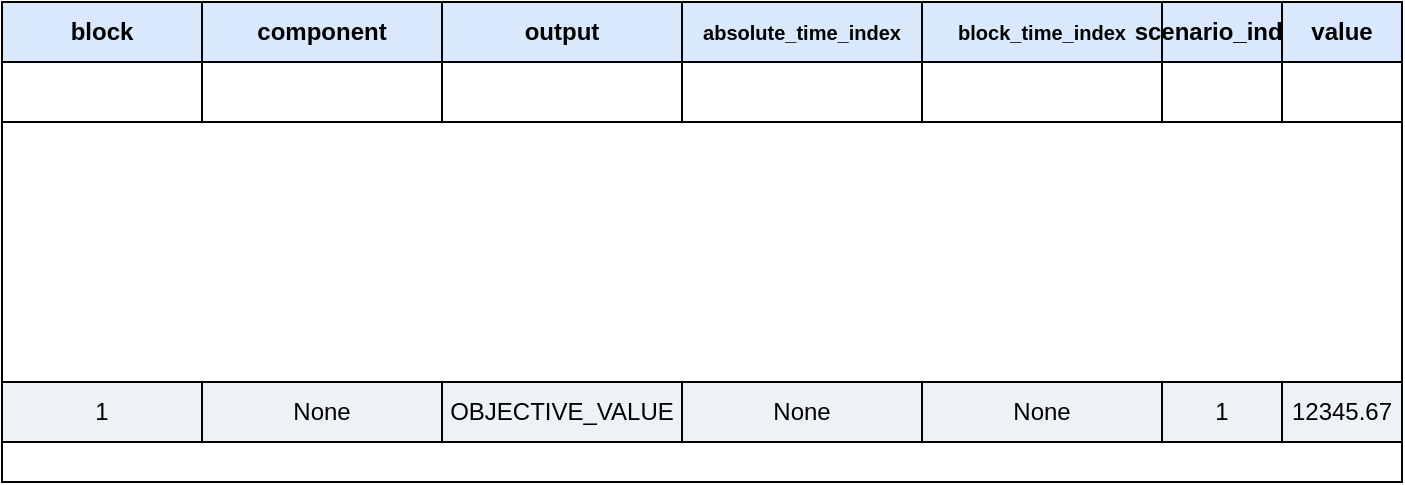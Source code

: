 <mxfile>
  <diagram name="SIMULATION_TABLE CSV Format" id="simulation_table_csv">
    <mxGraphModel dx="800" dy="480" grid="1" gridSize="10" guides="1" tooltips="1" connect="0" arrows="0" fold="0" page="0" math="0" shadow="0">
      <root>
        <mxCell id="0"/>
        <mxCell id="1" parent="0"/>

        <!-- Table container -->
        <mxCell id="2" value="" style="rounded=0;whiteSpace=wrap;html=1;strokeColor=#000000;strokeWidth=1;fillColor=#ffffff;" vertex="1" parent="1">
          <mxGeometry x="50" y="50" width="700" height="240" as="geometry"/>
        </mxCell>

        <!-- Header row -->
        <mxCell id="3" value="block" style="rounded=0;whiteSpace=wrap;html=1;strokeColor=#000000;strokeWidth=1;fillColor=#dae8fc;fontStyle=1;align=center;verticalAlign=middle;" vertex="1" parent="2">
          <mxGeometry x="0" y="0" width="100" height="30" as="geometry"/>
        </mxCell>
        <mxCell id="4" value="component" style="rounded=0;whiteSpace=wrap;html=1;strokeColor=#000000;strokeWidth=1;fillColor=#dae8fc;fontStyle=1;align=center;verticalAlign=middle;" vertex="1" parent="2">
          <mxGeometry x="100" y="0" width="120" height="30" as="geometry"/>
        </mxCell>
        <mxCell id="5" value="output" style="rounded=0;whiteSpace=wrap;html=1;strokeColor=#000000;strokeWidth=1;fillColor=#dae8fc;fontStyle=1;align=center;verticalAlign=middle;" vertex="1" parent="2">
          <mxGeometry x="220" y="0" width="120" height="30" as="geometry"/>
        </mxCell>
        <mxCell id="6" value="absolute_time_index" style="rounded=0;whiteSpace=wrap;html=1;strokeColor=#000000;strokeWidth=1;fillColor=#dae8fc;fontStyle=1;align=center;verticalAlign=middle;fontSize=10;" vertex="1" parent="2">
          <mxGeometry x="340" y="0" width="120" height="30" as="geometry"/>
        </mxCell>
        <mxCell id="7" value="block_time_index" style="rounded=0;whiteSpace=wrap;html=1;strokeColor=#000000;strokeWidth=1;fillColor=#dae8fc;fontStyle=1;align=center;verticalAlign=middle;fontSize=10;" vertex="1" parent="2">
          <mxGeometry x="460" y="0" width="120" height="30" as="geometry"/>
        </mxCell>
        <mxCell id="8" value="scenario_index" style="rounded=0;whiteSpace=wrap;html=1;strokeColor=#000000;strokeWidth=1;fillColor=#dae8fc;fontStyle=1;align=center;verticalAlign=middle;" vertex="1" parent="2">
          <mxGeometry x="580" y="0" width="60" height="30" as="geometry"/>
        </mxCell>
        <mxCell id="9" value="value" style="rounded=0;whiteSpace=wrap;html=1;strokeColor=#000000;strokeWidth=1;fillColor=#dae8fc;fontStyle=1;align=center;verticalAlign=middle;" vertex="1" parent="2">
          <mxGeometry x="640" y="0" width="60" height="30" as="geometry"/>
        </mxCell>

        <!-- Empty data row -->
        <mxCell id="10" value="" style="rounded=0;whiteSpace=wrap;html=1;strokeColor=#000000;strokeWidth=1;fillColor=#ffffff;" vertex="1" parent="2">
          <mxGeometry x="0" y="30" width="100" height="30" as="geometry"/>
        </mxCell>
        <mxCell id="11" value="" style="rounded=0;whiteSpace=wrap;html=1;strokeColor=#000000;strokeWidth=1;fillColor=#ffffff;" vertex="1" parent="2">
          <mxGeometry x="100" y="30" width="120" height="30" as="geometry"/>
        </mxCell>
        <mxCell id="12" value="" style="rounded=0;whiteSpace=wrap;html=1;strokeColor=#000000;strokeWidth=1;fillColor=#ffffff;" vertex="1" parent="2">
          <mxGeometry x="220" y="30" width="120" height="30" as="geometry"/>
        </mxCell>
        <mxCell id="13" value="" style="rounded=0;whiteSpace=wrap;html=1;strokeColor=#000000;strokeWidth=1;fillColor=#ffffff;" vertex="1" parent="2">
          <mxGeometry x="340" y="30" width="120" height="30" as="geometry"/>
        </mxCell>
        <mxCell id="14" value="" style="rounded=0;whiteSpace=wrap;html=1;strokeColor=#000000;strokeWidth=1;fillColor=#ffffff;" vertex="1" parent="2">
          <mxGeometry x="460" y="30" width="120" height="30" as="geometry"/>
        </mxCell>
        <mxCell id="15" value="" style="rounded=0;whiteSpace=wrap;html=1;strokeColor=#000000;strokeWidth=1;fillColor=#ffffff;" vertex="1" parent="2">
          <mxGeometry x="580" y="30" width="60" height="30" as="geometry"/>
        </mxCell>
        <mxCell id="16" value="" style="rounded=0;whiteSpace=wrap;html=1;strokeColor=#000000;strokeWidth=1;fillColor=#ffffff;" vertex="1" parent="2">
          <mxGeometry x="640" y="30" width="60" height="30" as="geometry"/>
        </mxCell>

        <!-- Objective row example -->
        <mxCell id="17" value="1" style="rounded=0;whiteSpace=wrap;html=1;strokeColor=#000000;strokeWidth=1;fillColor=#eef2f7;align=center;verticalAlign=middle;" vertex="1" parent="2">
          <mxGeometry x="0" y="190" width="100" height="30" as="geometry"/>
        </mxCell>
        <mxCell id="18" value="None" style="rounded=0;whiteSpace=wrap;html=1;strokeColor=#000000;strokeWidth=1;fillColor=#eef2f7;align=center;verticalAlign=middle;" vertex="1" parent="2">
          <mxGeometry x="100" y="190" width="120" height="30" as="geometry"/>
        </mxCell>
        <mxCell id="19" value="OBJECTIVE_VALUE" style="rounded=0;whiteSpace=wrap;html=1;strokeColor=#000000;strokeWidth=1;fillColor=#eef2f7;align=center;verticalAlign=middle;" vertex="1" parent="2">
          <mxGeometry x="220" y="190" width="120" height="30" as="geometry"/>
        </mxCell>
        <mxCell id="20" value="None" style="rounded=0;whiteSpace=wrap;html=1;strokeColor=#000000;strokeWidth=1;fillColor=#eef2f7;align=center;verticalAlign=middle;" vertex="1" parent="2">
          <mxGeometry x="340" y="190" width="120" height="30" as="geometry"/>
        </mxCell>
        <mxCell id="21" value="None" style="rounded=0;whiteSpace=wrap;html=1;strokeColor=#000000;strokeWidth=1;fillColor=#eef2f7;align=center;verticalAlign=middle;" vertex="1" parent="2">
          <mxGeometry x="460" y="190" width="120" height="30" as="geometry"/>
        </mxCell>
        <mxCell id="22" value="1" style="rounded=0;whiteSpace=wrap;html=1;strokeColor=#000000;strokeWidth=1;fillColor=#eef2f7;align=center;verticalAlign=middle;" vertex="1" parent="2">
          <mxGeometry x="580" y="190" width="60" height="30" as="geometry"/>
        </mxCell>
        <mxCell id="23" value="12345.67" style="rounded=0;whiteSpace=wrap;html=1;strokeColor=#000000;strokeWidth=1;fillColor=#eef2f7;align=center;verticalAlign=middle;" vertex="1" parent="2">
          <mxGeometry x="640" y="190" width="60" height="30" as="geometry"/>
        </mxCell>

      </root>
    </mxGraphModel>
  </diagram>
</mxfile>
